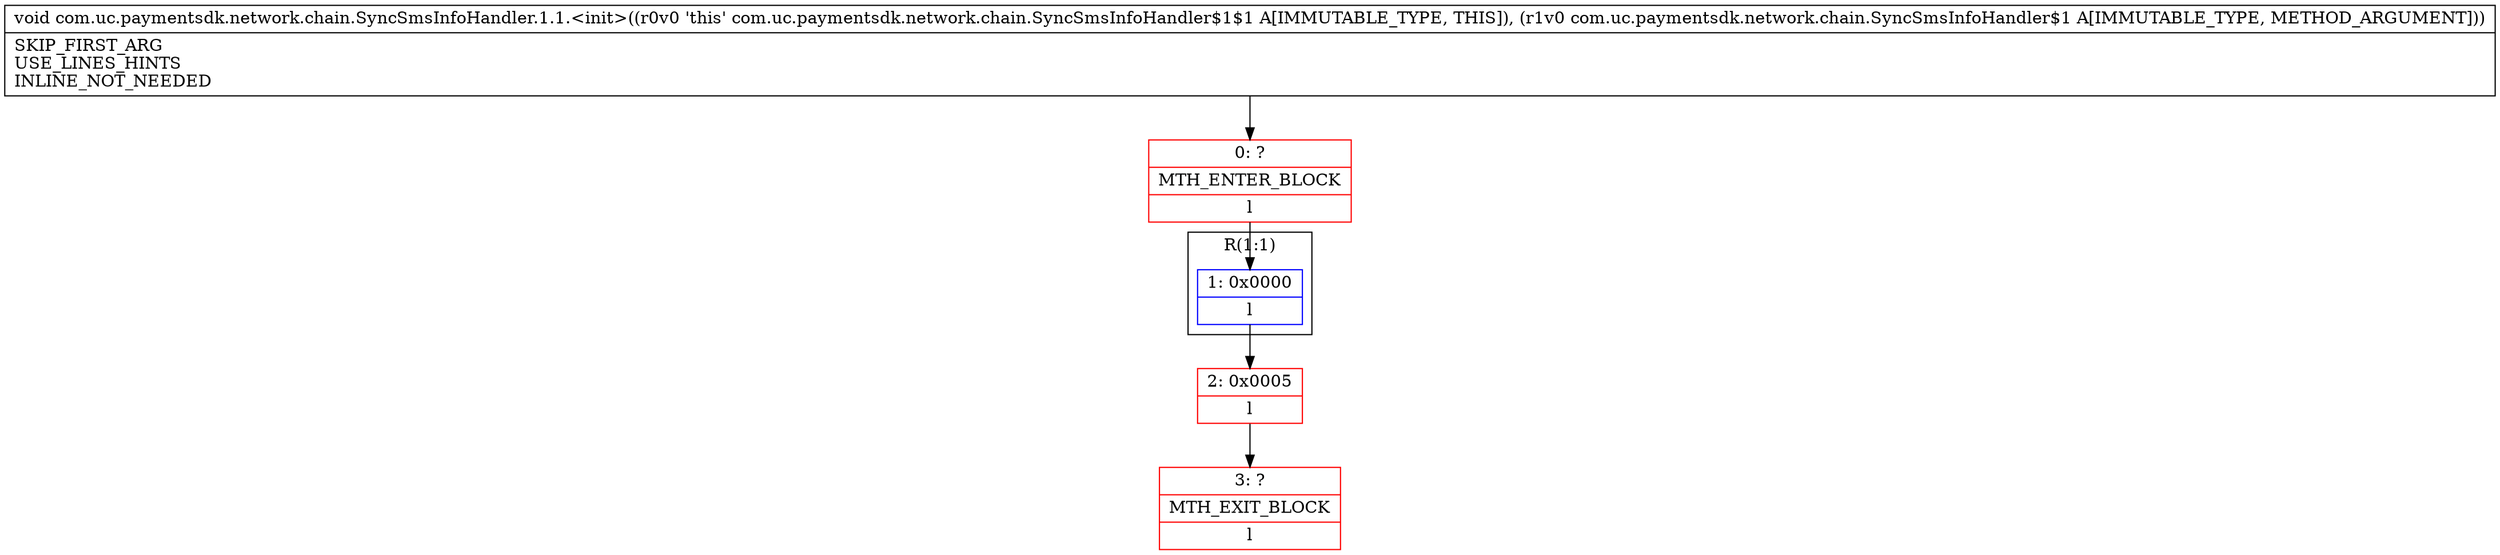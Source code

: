 digraph "CFG forcom.uc.paymentsdk.network.chain.SyncSmsInfoHandler.1.1.\<init\>(Lcom\/uc\/paymentsdk\/network\/chain\/SyncSmsInfoHandler$1;)V" {
subgraph cluster_Region_1524460338 {
label = "R(1:1)";
node [shape=record,color=blue];
Node_1 [shape=record,label="{1\:\ 0x0000|l}"];
}
Node_0 [shape=record,color=red,label="{0\:\ ?|MTH_ENTER_BLOCK\l|l}"];
Node_2 [shape=record,color=red,label="{2\:\ 0x0005|l}"];
Node_3 [shape=record,color=red,label="{3\:\ ?|MTH_EXIT_BLOCK\l|l}"];
MethodNode[shape=record,label="{void com.uc.paymentsdk.network.chain.SyncSmsInfoHandler.1.1.\<init\>((r0v0 'this' com.uc.paymentsdk.network.chain.SyncSmsInfoHandler$1$1 A[IMMUTABLE_TYPE, THIS]), (r1v0 com.uc.paymentsdk.network.chain.SyncSmsInfoHandler$1 A[IMMUTABLE_TYPE, METHOD_ARGUMENT]))  | SKIP_FIRST_ARG\lUSE_LINES_HINTS\lINLINE_NOT_NEEDED\l}"];
MethodNode -> Node_0;
Node_1 -> Node_2;
Node_0 -> Node_1;
Node_2 -> Node_3;
}

